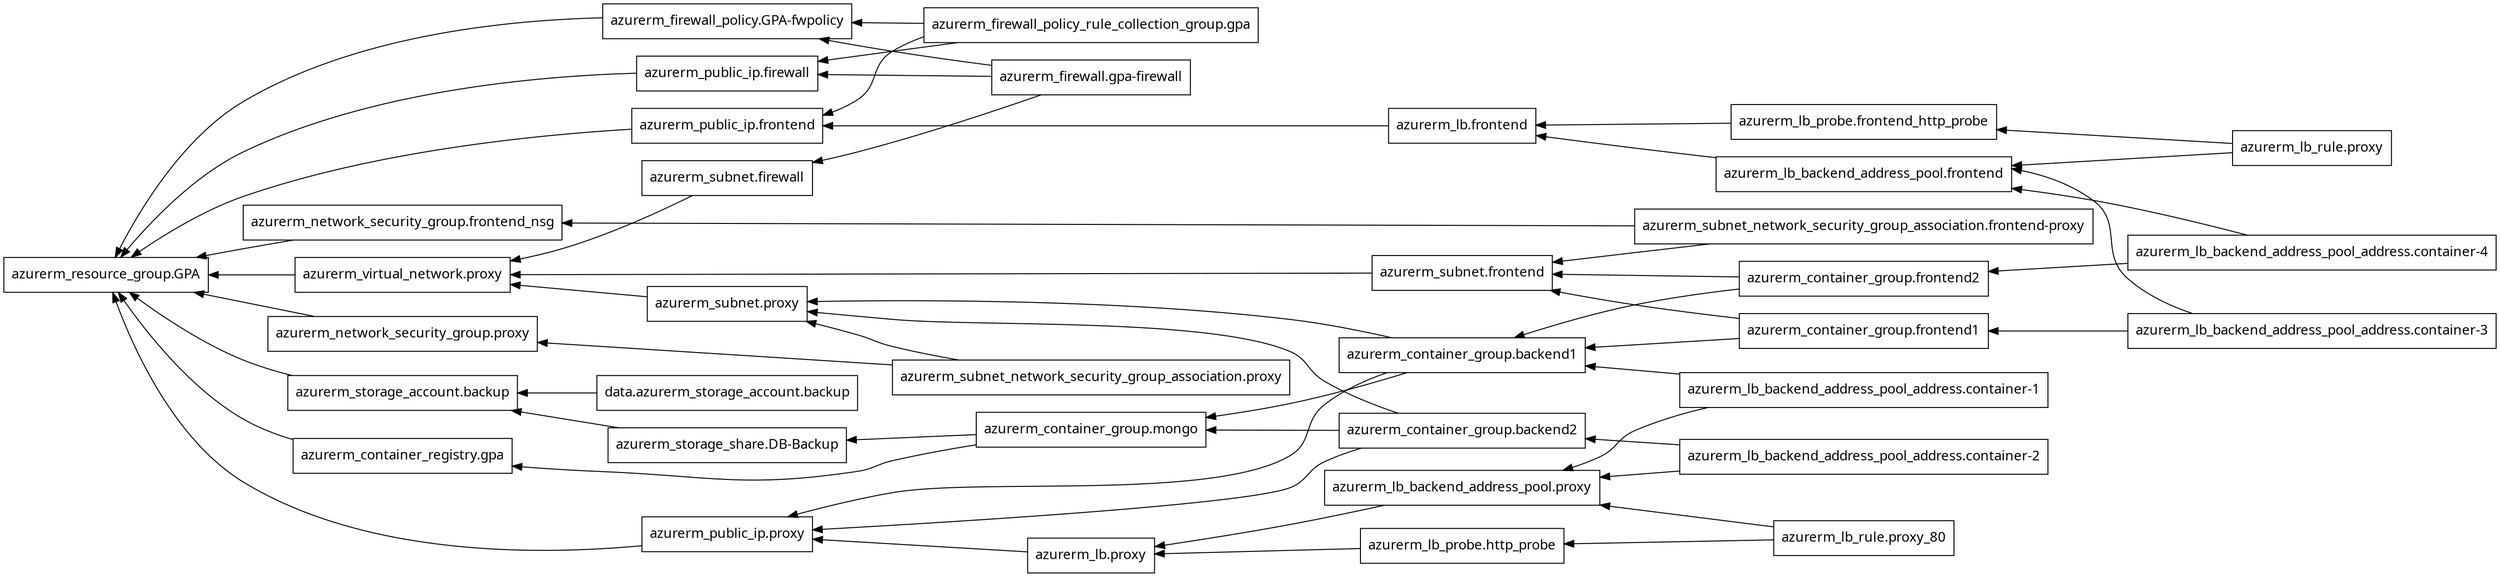 digraph G {
  rankdir = "RL";
  node [shape = rect, fontname = "sans-serif"];
  "data.azurerm_storage_account.backup" [label="data.azurerm_storage_account.backup"];
  "azurerm_container_group.backend1" [label="azurerm_container_group.backend1"];
  "azurerm_container_group.backend2" [label="azurerm_container_group.backend2"];
  "azurerm_container_group.frontend1" [label="azurerm_container_group.frontend1"];
  "azurerm_container_group.frontend2" [label="azurerm_container_group.frontend2"];
  "azurerm_container_group.mongo" [label="azurerm_container_group.mongo"];
  "azurerm_container_registry.gpa" [label="azurerm_container_registry.gpa"];
  "azurerm_firewall.gpa-firewall" [label="azurerm_firewall.gpa-firewall"];
  "azurerm_firewall_policy.GPA-fwpolicy" [label="azurerm_firewall_policy.GPA-fwpolicy"];
  "azurerm_firewall_policy_rule_collection_group.gpa" [label="azurerm_firewall_policy_rule_collection_group.gpa"];
  "azurerm_lb.frontend" [label="azurerm_lb.frontend"];
  "azurerm_lb.proxy" [label="azurerm_lb.proxy"];
  "azurerm_lb_backend_address_pool.frontend" [label="azurerm_lb_backend_address_pool.frontend"];
  "azurerm_lb_backend_address_pool.proxy" [label="azurerm_lb_backend_address_pool.proxy"];
  "azurerm_lb_backend_address_pool_address.container-1" [label="azurerm_lb_backend_address_pool_address.container-1"];
  "azurerm_lb_backend_address_pool_address.container-2" [label="azurerm_lb_backend_address_pool_address.container-2"];
  "azurerm_lb_backend_address_pool_address.container-3" [label="azurerm_lb_backend_address_pool_address.container-3"];
  "azurerm_lb_backend_address_pool_address.container-4" [label="azurerm_lb_backend_address_pool_address.container-4"];
  "azurerm_lb_probe.frontend_http_probe" [label="azurerm_lb_probe.frontend_http_probe"];
  "azurerm_lb_probe.http_probe" [label="azurerm_lb_probe.http_probe"];
  "azurerm_lb_rule.proxy" [label="azurerm_lb_rule.proxy"];
  "azurerm_lb_rule.proxy_80" [label="azurerm_lb_rule.proxy_80"];
  "azurerm_network_security_group.frontend_nsg" [label="azurerm_network_security_group.frontend_nsg"];
  "azurerm_network_security_group.proxy" [label="azurerm_network_security_group.proxy"];
  "azurerm_public_ip.firewall" [label="azurerm_public_ip.firewall"];
  "azurerm_public_ip.frontend" [label="azurerm_public_ip.frontend"];
  "azurerm_public_ip.proxy" [label="azurerm_public_ip.proxy"];
  "azurerm_resource_group.GPA" [label="azurerm_resource_group.GPA"];
  "azurerm_storage_account.backup" [label="azurerm_storage_account.backup"];
  "azurerm_storage_share.DB-Backup" [label="azurerm_storage_share.DB-Backup"];
  "azurerm_subnet.firewall" [label="azurerm_subnet.firewall"];
  "azurerm_subnet.frontend" [label="azurerm_subnet.frontend"];
  "azurerm_subnet.proxy" [label="azurerm_subnet.proxy"];
  "azurerm_subnet_network_security_group_association.frontend-proxy" [label="azurerm_subnet_network_security_group_association.frontend-proxy"];
  "azurerm_subnet_network_security_group_association.proxy" [label="azurerm_subnet_network_security_group_association.proxy"];
  "azurerm_virtual_network.proxy" [label="azurerm_virtual_network.proxy"];
  "data.azurerm_storage_account.backup" -> "azurerm_storage_account.backup";
  "azurerm_container_group.backend1" -> "azurerm_container_group.mongo";
  "azurerm_container_group.backend1" -> "azurerm_public_ip.proxy";
  "azurerm_container_group.backend1" -> "azurerm_subnet.proxy";
  "azurerm_container_group.backend2" -> "azurerm_container_group.mongo";
  "azurerm_container_group.backend2" -> "azurerm_public_ip.proxy";
  "azurerm_container_group.backend2" -> "azurerm_subnet.proxy";
  "azurerm_container_group.frontend1" -> "azurerm_container_group.backend1";
  "azurerm_container_group.frontend1" -> "azurerm_subnet.frontend";
  "azurerm_container_group.frontend2" -> "azurerm_container_group.backend1";
  "azurerm_container_group.frontend2" -> "azurerm_subnet.frontend";
  "azurerm_container_group.mongo" -> "azurerm_container_registry.gpa";
  "azurerm_container_group.mongo" -> "azurerm_storage_share.DB-Backup";
  "azurerm_container_registry.gpa" -> "azurerm_resource_group.GPA";
  "azurerm_firewall.gpa-firewall" -> "azurerm_firewall_policy.GPA-fwpolicy";
  "azurerm_firewall.gpa-firewall" -> "azurerm_public_ip.firewall";
  "azurerm_firewall.gpa-firewall" -> "azurerm_subnet.firewall";
  "azurerm_firewall_policy.GPA-fwpolicy" -> "azurerm_resource_group.GPA";
  "azurerm_firewall_policy_rule_collection_group.gpa" -> "azurerm_firewall_policy.GPA-fwpolicy";
  "azurerm_firewall_policy_rule_collection_group.gpa" -> "azurerm_public_ip.firewall";
  "azurerm_firewall_policy_rule_collection_group.gpa" -> "azurerm_public_ip.frontend";
  "azurerm_lb.frontend" -> "azurerm_public_ip.frontend";
  "azurerm_lb.proxy" -> "azurerm_public_ip.proxy";
  "azurerm_lb_backend_address_pool.frontend" -> "azurerm_lb.frontend";
  "azurerm_lb_backend_address_pool.proxy" -> "azurerm_lb.proxy";
  "azurerm_lb_backend_address_pool_address.container-1" -> "azurerm_container_group.backend1";
  "azurerm_lb_backend_address_pool_address.container-1" -> "azurerm_lb_backend_address_pool.proxy";
  "azurerm_lb_backend_address_pool_address.container-2" -> "azurerm_container_group.backend2";
  "azurerm_lb_backend_address_pool_address.container-2" -> "azurerm_lb_backend_address_pool.proxy";
  "azurerm_lb_backend_address_pool_address.container-3" -> "azurerm_container_group.frontend1";
  "azurerm_lb_backend_address_pool_address.container-3" -> "azurerm_lb_backend_address_pool.frontend";
  "azurerm_lb_backend_address_pool_address.container-4" -> "azurerm_container_group.frontend2";
  "azurerm_lb_backend_address_pool_address.container-4" -> "azurerm_lb_backend_address_pool.frontend";
  "azurerm_lb_probe.frontend_http_probe" -> "azurerm_lb.frontend";
  "azurerm_lb_probe.http_probe" -> "azurerm_lb.proxy";
  "azurerm_lb_rule.proxy" -> "azurerm_lb_backend_address_pool.frontend";
  "azurerm_lb_rule.proxy" -> "azurerm_lb_probe.frontend_http_probe";
  "azurerm_lb_rule.proxy_80" -> "azurerm_lb_backend_address_pool.proxy";
  "azurerm_lb_rule.proxy_80" -> "azurerm_lb_probe.http_probe";
  "azurerm_network_security_group.frontend_nsg" -> "azurerm_resource_group.GPA";
  "azurerm_network_security_group.proxy" -> "azurerm_resource_group.GPA";
  "azurerm_public_ip.firewall" -> "azurerm_resource_group.GPA";
  "azurerm_public_ip.frontend" -> "azurerm_resource_group.GPA";
  "azurerm_public_ip.proxy" -> "azurerm_resource_group.GPA";
  "azurerm_storage_account.backup" -> "azurerm_resource_group.GPA";
  "azurerm_storage_share.DB-Backup" -> "azurerm_storage_account.backup";
  "azurerm_subnet.firewall" -> "azurerm_virtual_network.proxy";
  "azurerm_subnet.frontend" -> "azurerm_virtual_network.proxy";
  "azurerm_subnet.proxy" -> "azurerm_virtual_network.proxy";
  "azurerm_subnet_network_security_group_association.frontend-proxy" -> "azurerm_network_security_group.frontend_nsg";
  "azurerm_subnet_network_security_group_association.frontend-proxy" -> "azurerm_subnet.frontend";
  "azurerm_subnet_network_security_group_association.proxy" -> "azurerm_network_security_group.proxy";
  "azurerm_subnet_network_security_group_association.proxy" -> "azurerm_subnet.proxy";
  "azurerm_virtual_network.proxy" -> "azurerm_resource_group.GPA";
}

